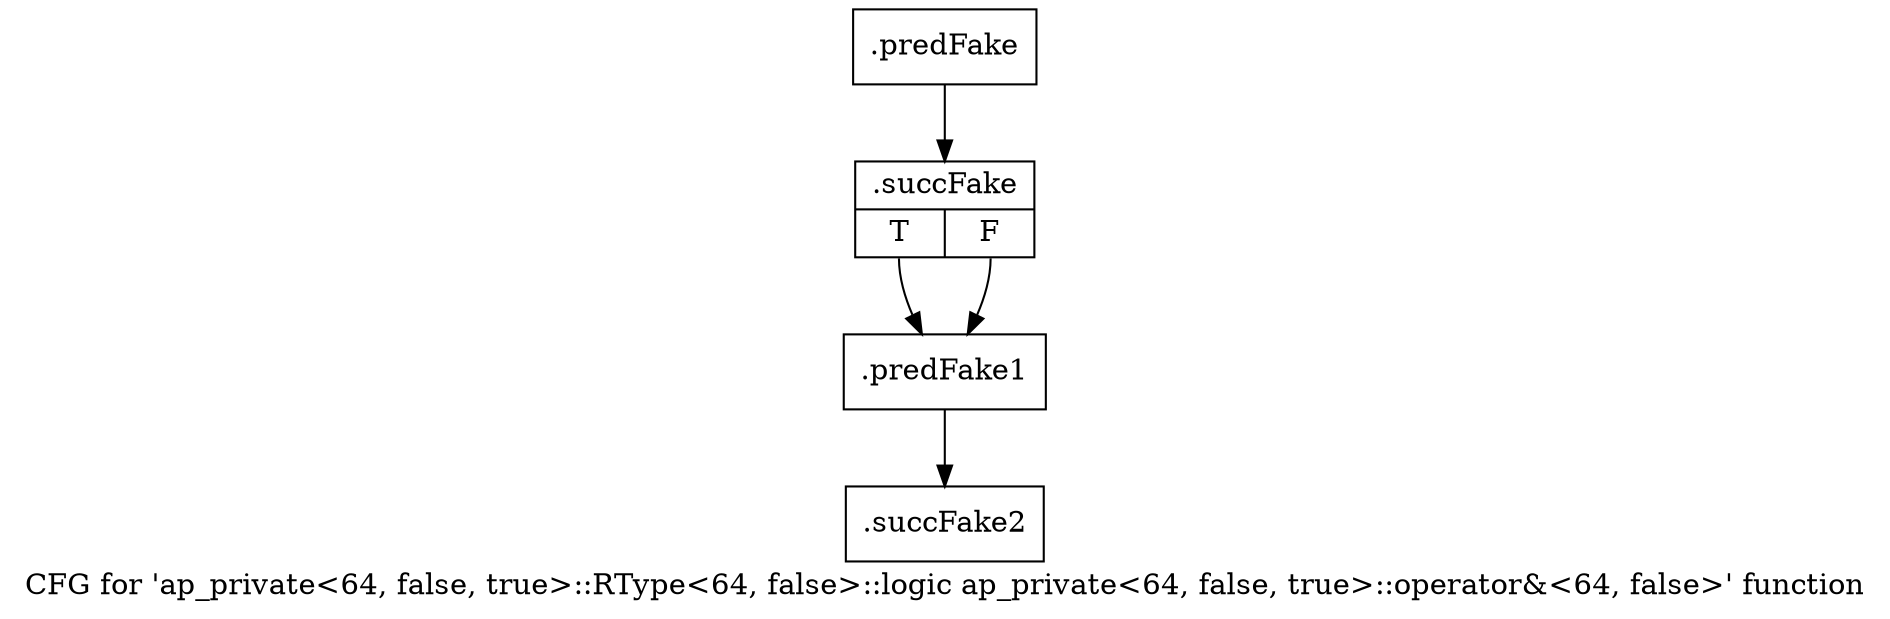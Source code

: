 digraph "CFG for 'ap_private\<64, false, true\>::RType\<64, false\>::logic ap_private\<64, false, true\>::operator&\<64, false\>' function" {
	label="CFG for 'ap_private\<64, false, true\>::RType\<64, false\>::logic ap_private\<64, false, true\>::operator&\<64, false\>' function";

	Node0x5ebbf70 [shape=record,filename="",linenumber="",label="{.predFake}"];
	Node0x5ebbf70 -> Node0x62e6f10[ callList="" memoryops="" filename="/mnt/xilinx/Vitis_HLS/2021.2/include/etc/ap_private.h" execusionnum="515"];
	Node0x62e6f10 [shape=record,filename="/mnt/xilinx/Vitis_HLS/2021.2/include/etc/ap_private.h",linenumber="2021",label="{.succFake|{<s0>T|<s1>F}}"];
	Node0x62e6f10:s0 -> Node0x5ebceb0;
	Node0x62e6f10:s1 -> Node0x5ebceb0[ callList="" memoryops="" filename="/mnt/xilinx/Vitis_HLS/2021.2/include/etc/ap_private.h" execusionnum="515"];
	Node0x5ebceb0 [shape=record,filename="/mnt/xilinx/Vitis_HLS/2021.2/include/etc/ap_private.h",linenumber="2025",label="{.predFake1}"];
	Node0x5ebceb0 -> Node0x62e7070[ callList="" memoryops="" filename="/mnt/xilinx/Vitis_HLS/2021.2/include/etc/ap_private.h" execusionnum="1030"];
	Node0x62e7070 [shape=record,filename="/mnt/xilinx/Vitis_HLS/2021.2/include/etc/ap_private.h",linenumber="2025",label="{.succFake2}"];
}
